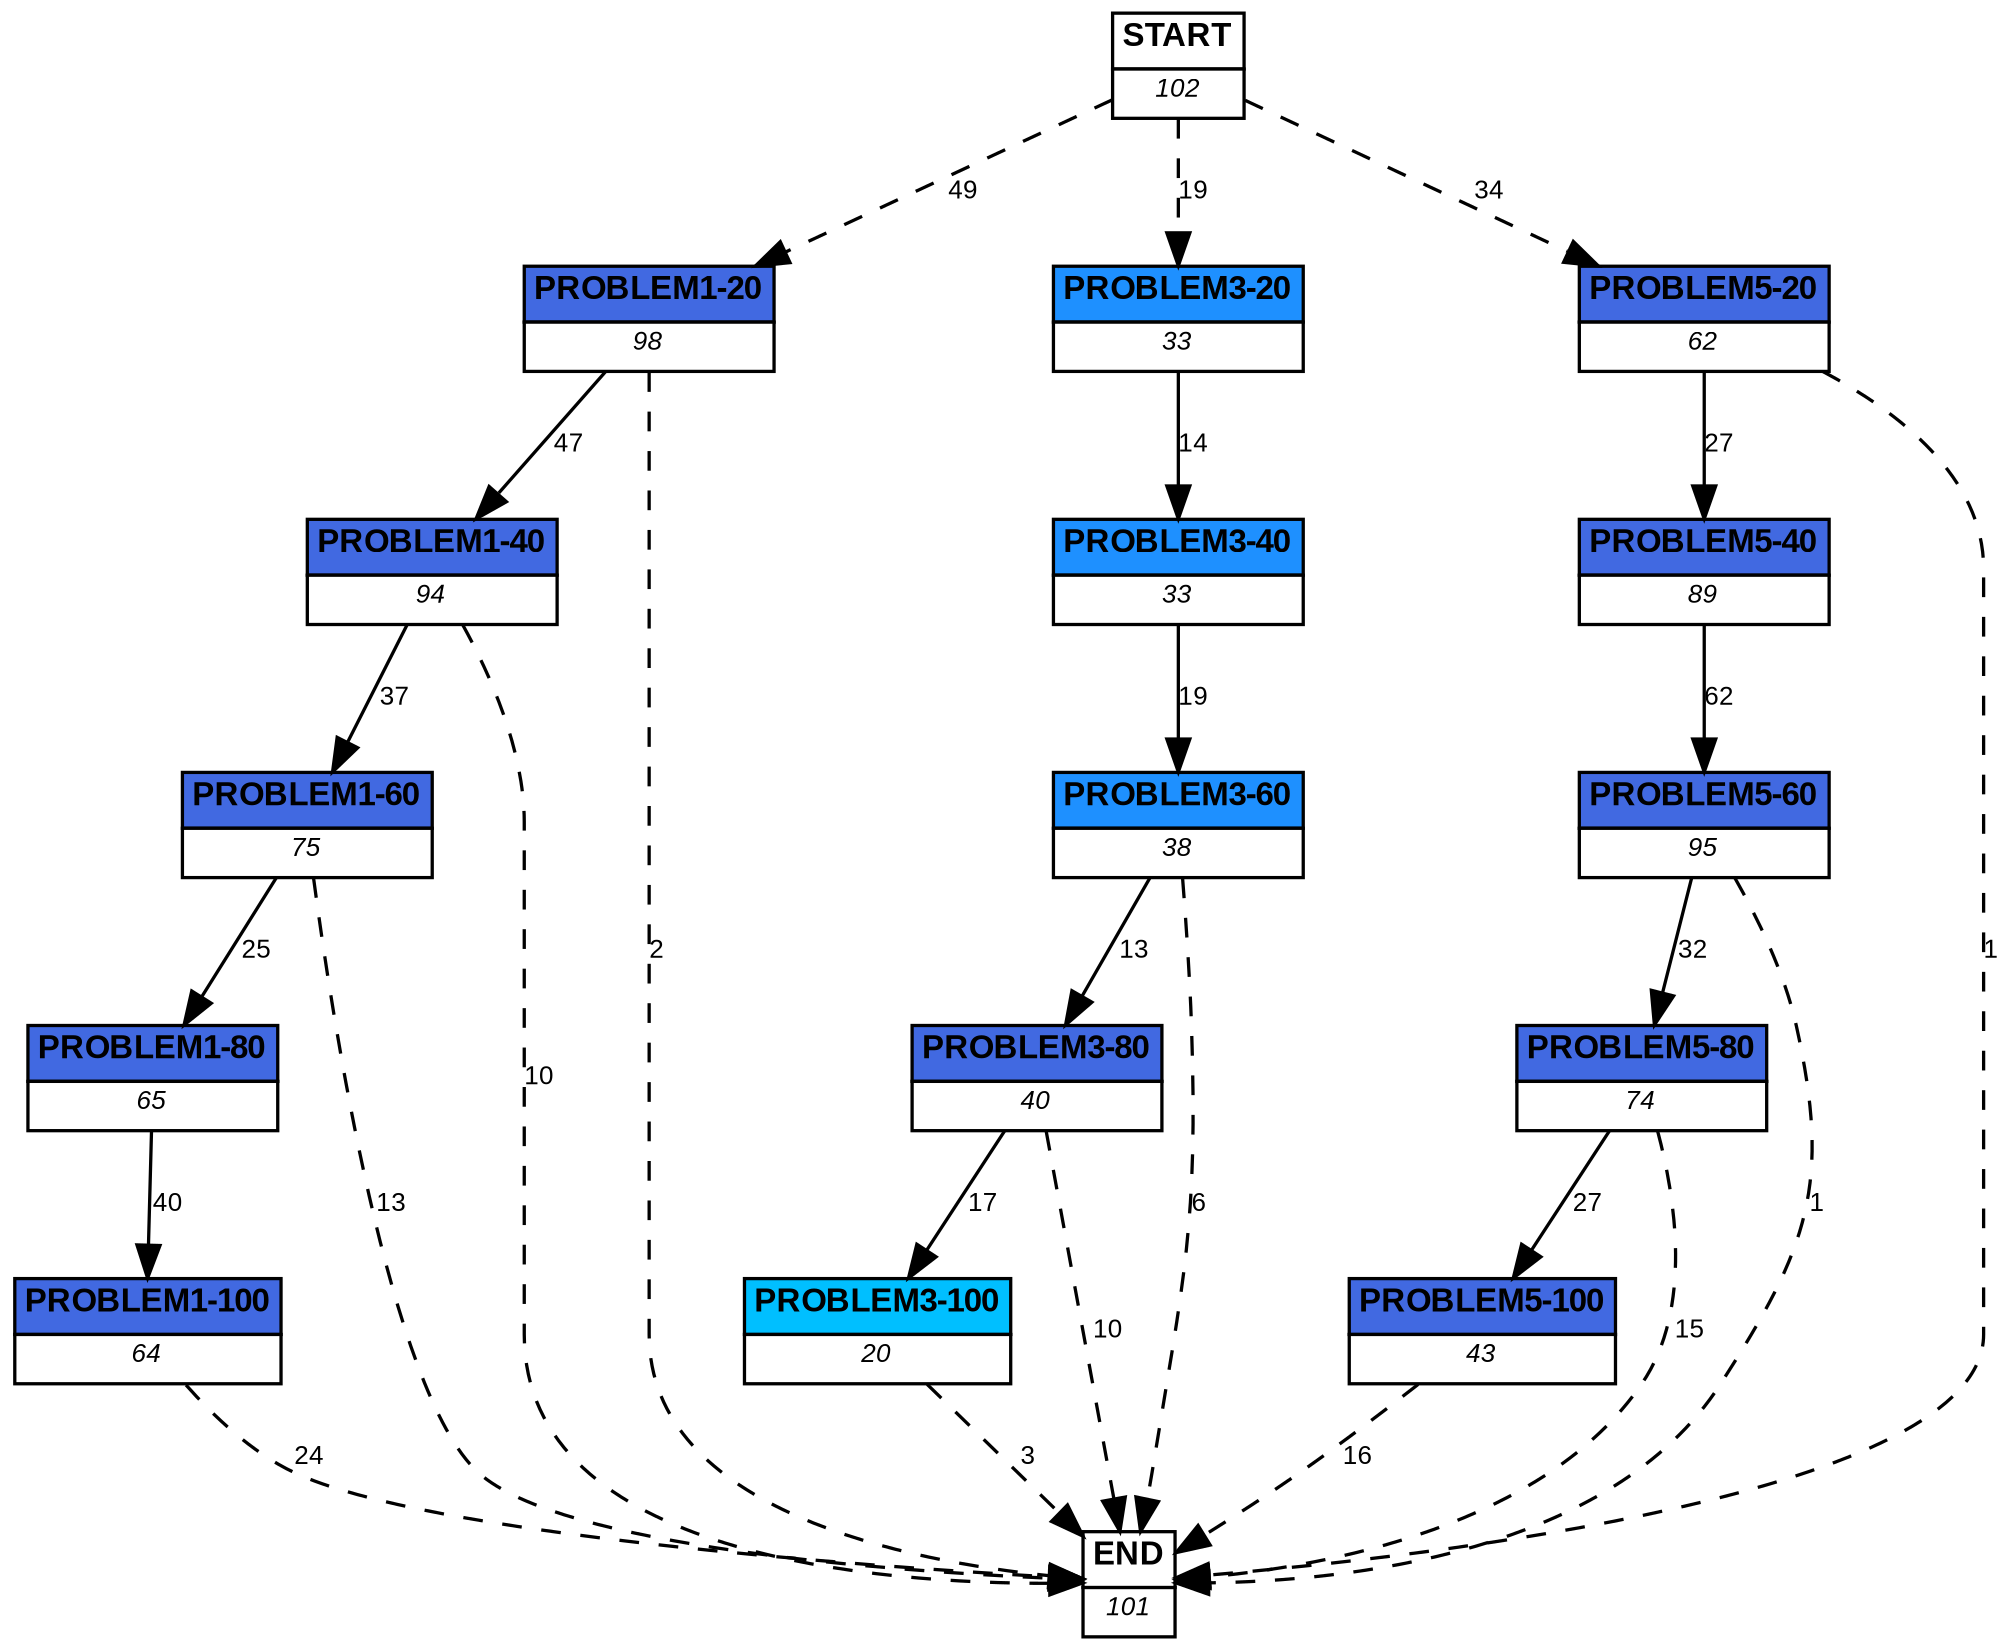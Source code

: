 digraph graphname {
	dpi = 150
	size="16,11!";
	margin = 0;
"PROBLEM1-20" [shape=plain, label=<<table border="0" cellborder="1" cellspacing="0"><tr><td bgcolor="royalblue"><FONT face="Arial" POINT-SIZE="10"><b>PROBLEM1-20</b></FONT></td></tr><tr><td bgcolor="white"><FONT face="Arial" POINT-SIZE="8"><i>98</i></FONT></td></tr></table>>]
"PROBLEM1-40" [shape=plain, label=<<table border="0" cellborder="1" cellspacing="0"><tr><td bgcolor="royalblue"><FONT face="Arial" POINT-SIZE="10"><b>PROBLEM1-40</b></FONT></td></tr><tr><td bgcolor="white"><FONT face="Arial" POINT-SIZE="8"><i>94</i></FONT></td></tr></table>>]
"PROBLEM1-60" [shape=plain, label=<<table border="0" cellborder="1" cellspacing="0"><tr><td bgcolor="royalblue"><FONT face="Arial" POINT-SIZE="10"><b>PROBLEM1-60</b></FONT></td></tr><tr><td bgcolor="white"><FONT face="Arial" POINT-SIZE="8"><i>75</i></FONT></td></tr></table>>]
"PROBLEM1-80" [shape=plain, label=<<table border="0" cellborder="1" cellspacing="0"><tr><td bgcolor="royalblue"><FONT face="Arial" POINT-SIZE="10"><b>PROBLEM1-80</b></FONT></td></tr><tr><td bgcolor="white"><FONT face="Arial" POINT-SIZE="8"><i>65</i></FONT></td></tr></table>>]
"PROBLEM1-100" [shape=plain, label=<<table border="0" cellborder="1" cellspacing="0"><tr><td bgcolor="royalblue"><FONT face="Arial" POINT-SIZE="10"><b>PROBLEM1-100</b></FONT></td></tr><tr><td bgcolor="white"><FONT face="Arial" POINT-SIZE="8"><i>64</i></FONT></td></tr></table>>]
"PROBLEM3-20" [shape=plain, label=<<table border="0" cellborder="1" cellspacing="0"><tr><td bgcolor="dodgerblue"><FONT face="Arial" POINT-SIZE="10"><b>PROBLEM3-20</b></FONT></td></tr><tr><td bgcolor="white"><FONT face="Arial" POINT-SIZE="8"><i>33</i></FONT></td></tr></table>>]
"PROBLEM3-40" [shape=plain, label=<<table border="0" cellborder="1" cellspacing="0"><tr><td bgcolor="dodgerblue"><FONT face="Arial" POINT-SIZE="10"><b>PROBLEM3-40</b></FONT></td></tr><tr><td bgcolor="white"><FONT face="Arial" POINT-SIZE="8"><i>33</i></FONT></td></tr></table>>]
"PROBLEM3-60" [shape=plain, label=<<table border="0" cellborder="1" cellspacing="0"><tr><td bgcolor="dodgerblue"><FONT face="Arial" POINT-SIZE="10"><b>PROBLEM3-60</b></FONT></td></tr><tr><td bgcolor="white"><FONT face="Arial" POINT-SIZE="8"><i>38</i></FONT></td></tr></table>>]
"PROBLEM3-80" [shape=plain, label=<<table border="0" cellborder="1" cellspacing="0"><tr><td bgcolor="royalblue"><FONT face="Arial" POINT-SIZE="10"><b>PROBLEM3-80</b></FONT></td></tr><tr><td bgcolor="white"><FONT face="Arial" POINT-SIZE="8"><i>40</i></FONT></td></tr></table>>]
"PROBLEM3-100" [shape=plain, label=<<table border="0" cellborder="1" cellspacing="0"><tr><td bgcolor="deepskyblue"><FONT face="Arial" POINT-SIZE="10"><b>PROBLEM3-100</b></FONT></td></tr><tr><td bgcolor="white"><FONT face="Arial" POINT-SIZE="8"><i>20</i></FONT></td></tr></table>>]
"PROBLEM5-20" [shape=plain, label=<<table border="0" cellborder="1" cellspacing="0"><tr><td bgcolor="royalblue"><FONT face="Arial" POINT-SIZE="10"><b>PROBLEM5-20</b></FONT></td></tr><tr><td bgcolor="white"><FONT face="Arial" POINT-SIZE="8"><i>62</i></FONT></td></tr></table>>]
"PROBLEM5-40" [shape=plain, label=<<table border="0" cellborder="1" cellspacing="0"><tr><td bgcolor="royalblue"><FONT face="Arial" POINT-SIZE="10"><b>PROBLEM5-40</b></FONT></td></tr><tr><td bgcolor="white"><FONT face="Arial" POINT-SIZE="8"><i>89</i></FONT></td></tr></table>>]
"PROBLEM5-60" [shape=plain, label=<<table border="0" cellborder="1" cellspacing="0"><tr><td bgcolor="royalblue"><FONT face="Arial" POINT-SIZE="10"><b>PROBLEM5-60</b></FONT></td></tr><tr><td bgcolor="white"><FONT face="Arial" POINT-SIZE="8"><i>95</i></FONT></td></tr></table>>]
"PROBLEM5-80" [shape=plain, label=<<table border="0" cellborder="1" cellspacing="0"><tr><td bgcolor="royalblue"><FONT face="Arial" POINT-SIZE="10"><b>PROBLEM5-80</b></FONT></td></tr><tr><td bgcolor="white"><FONT face="Arial" POINT-SIZE="8"><i>74</i></FONT></td></tr></table>>]
"PROBLEM5-100" [shape=plain, label=<<table border="0" cellborder="1" cellspacing="0"><tr><td bgcolor="royalblue"><FONT face="Arial" POINT-SIZE="10"><b>PROBLEM5-100</b></FONT></td></tr><tr><td bgcolor="white"><FONT face="Arial" POINT-SIZE="8"><i>43</i></FONT></td></tr></table>>]
"START" [shape=plain, label=<<table border="0" cellborder="1" cellspacing="0"><tr><td bgcolor="white"><FONT face="Arial" POINT-SIZE="10"><b>START</b></FONT></td></tr><tr><td bgcolor="white"><FONT face="Arial" POINT-SIZE="8"><i>102</i></FONT></td></tr></table>>]
"END" [shape=plain, label=<<table border="0" cellborder="1" cellspacing="0"><tr><td bgcolor="white"><FONT face="Arial" POINT-SIZE="10"><b>END</b></FONT></td></tr><tr><td bgcolor="white"><FONT face="Arial" POINT-SIZE="8"><i>101</i></FONT></td></tr></table>>]
"PROBLEM1-20" -> "PROBLEM1-40" [ label ="47" labelfloat=false fontname="Arial" fontsize=8]
"PROBLEM1-20" -> "END" [ style = dashed label ="2" labelfloat=false fontname="Arial" fontsize=8]
"PROBLEM1-40" -> "PROBLEM1-60" [ label ="37" labelfloat=false fontname="Arial" fontsize=8]
"PROBLEM1-40" -> "END" [ style = dashed label ="10" labelfloat=false fontname="Arial" fontsize=8]
"PROBLEM1-60" -> "PROBLEM1-80" [ label ="25" labelfloat=false fontname="Arial" fontsize=8]
"PROBLEM1-60" -> "END" [ style = dashed label ="13" labelfloat=false fontname="Arial" fontsize=8]
"PROBLEM1-80" -> "PROBLEM1-100" [ label ="40" labelfloat=false fontname="Arial" fontsize=8]
"PROBLEM1-100" -> "END" [ style = dashed label ="24" labelfloat=false fontname="Arial" fontsize=8]
"PROBLEM3-20" -> "PROBLEM3-40" [ label ="14" labelfloat=false fontname="Arial" fontsize=8]
"PROBLEM3-40" -> "PROBLEM3-60" [ label ="19" labelfloat=false fontname="Arial" fontsize=8]
"PROBLEM3-60" -> "PROBLEM3-80" [ label ="13" labelfloat=false fontname="Arial" fontsize=8]
"PROBLEM3-60" -> "END" [ style = dashed label ="6" labelfloat=false fontname="Arial" fontsize=8]
"PROBLEM3-80" -> "PROBLEM3-100" [ label ="17" labelfloat=false fontname="Arial" fontsize=8]
"PROBLEM3-80" -> "END" [ style = dashed label ="10" labelfloat=false fontname="Arial" fontsize=8]
"PROBLEM3-100" -> "END" [ style = dashed label ="3" labelfloat=false fontname="Arial" fontsize=8]
"PROBLEM5-20" -> "PROBLEM5-40" [ label ="27" labelfloat=false fontname="Arial" fontsize=8]
"PROBLEM5-20" -> "END" [ style = dashed label ="1" labelfloat=false fontname="Arial" fontsize=8]
"PROBLEM5-40" -> "PROBLEM5-60" [ label ="62" labelfloat=false fontname="Arial" fontsize=8]
"PROBLEM5-60" -> "PROBLEM5-80" [ label ="32" labelfloat=false fontname="Arial" fontsize=8]
"PROBLEM5-60" -> "END" [ style = dashed label ="1" labelfloat=false fontname="Arial" fontsize=8]
"PROBLEM5-80" -> "PROBLEM5-100" [ label ="27" labelfloat=false fontname="Arial" fontsize=8]
"PROBLEM5-80" -> "END" [ style = dashed label ="15" labelfloat=false fontname="Arial" fontsize=8]
"PROBLEM5-100" -> "END" [ style = dashed label ="16" labelfloat=false fontname="Arial" fontsize=8]
"START" -> "PROBLEM1-20" [ style = dashed label ="49" labelfloat=false fontname="Arial" fontsize=8]
"START" -> "PROBLEM3-20" [ style = dashed label ="19" labelfloat=false fontname="Arial" fontsize=8]
"START" -> "PROBLEM5-20" [ style = dashed label ="34" labelfloat=false fontname="Arial" fontsize=8]
}